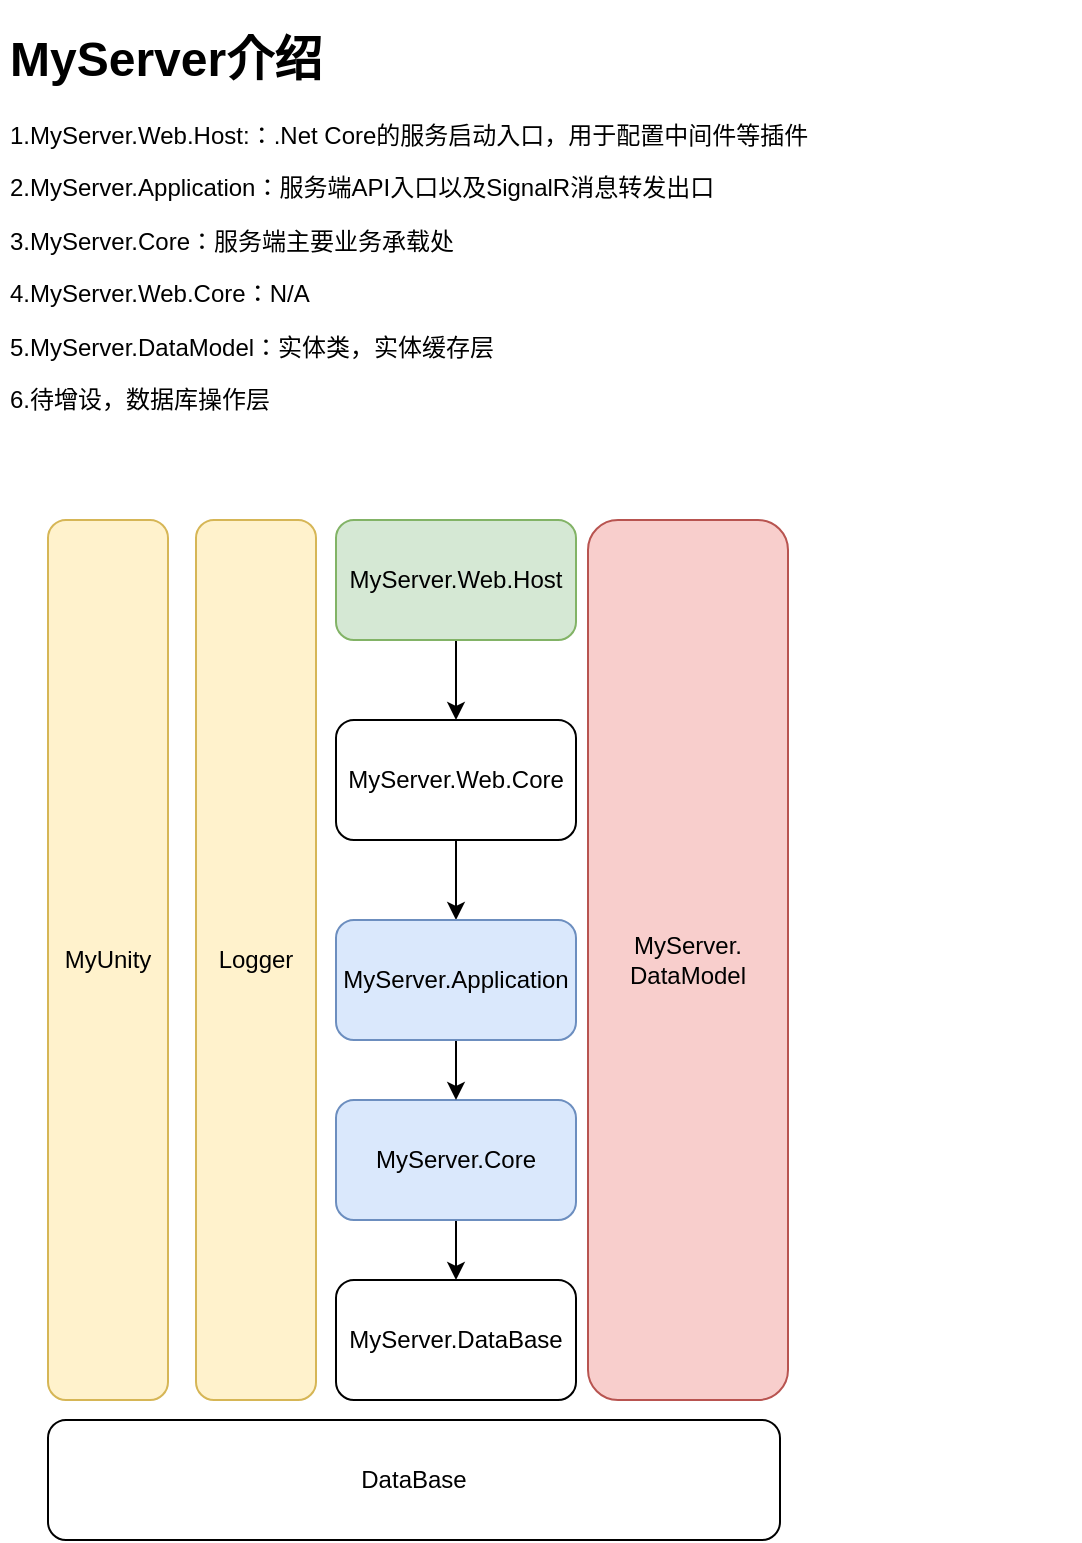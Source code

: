 <mxfile version="21.6.2" type="device">
  <diagram name="第 1 页" id="WHywGJLIP8ct8R0bjwMU">
    <mxGraphModel dx="1434" dy="764" grid="1" gridSize="10" guides="1" tooltips="1" connect="1" arrows="1" fold="1" page="1" pageScale="1" pageWidth="827" pageHeight="1169" math="0" shadow="0">
      <root>
        <mxCell id="0" />
        <mxCell id="1" parent="0" />
        <mxCell id="7_GKt7siSIdoluKyupy0-9" style="edgeStyle=orthogonalEdgeStyle;rounded=0;orthogonalLoop=1;jettySize=auto;html=1;entryX=0.5;entryY=0;entryDx=0;entryDy=0;" edge="1" parent="1" source="7_GKt7siSIdoluKyupy0-1" target="7_GKt7siSIdoluKyupy0-2">
          <mxGeometry relative="1" as="geometry" />
        </mxCell>
        <mxCell id="7_GKt7siSIdoluKyupy0-1" value="MyServer.Web.Host" style="rounded=1;whiteSpace=wrap;html=1;fillColor=#d5e8d4;strokeColor=#82b366;" vertex="1" parent="1">
          <mxGeometry x="188" y="260" width="120" height="60" as="geometry" />
        </mxCell>
        <mxCell id="7_GKt7siSIdoluKyupy0-10" style="edgeStyle=orthogonalEdgeStyle;rounded=0;orthogonalLoop=1;jettySize=auto;html=1;" edge="1" parent="1" source="7_GKt7siSIdoluKyupy0-2" target="7_GKt7siSIdoluKyupy0-4">
          <mxGeometry relative="1" as="geometry" />
        </mxCell>
        <mxCell id="7_GKt7siSIdoluKyupy0-2" value="MyServer.Web.Core" style="rounded=1;whiteSpace=wrap;html=1;" vertex="1" parent="1">
          <mxGeometry x="188" y="360" width="120" height="60" as="geometry" />
        </mxCell>
        <mxCell id="7_GKt7siSIdoluKyupy0-16" style="edgeStyle=orthogonalEdgeStyle;rounded=0;orthogonalLoop=1;jettySize=auto;html=1;" edge="1" parent="1" source="7_GKt7siSIdoluKyupy0-3" target="7_GKt7siSIdoluKyupy0-15">
          <mxGeometry relative="1" as="geometry" />
        </mxCell>
        <mxCell id="7_GKt7siSIdoluKyupy0-3" value="MyServer.Core" style="rounded=1;whiteSpace=wrap;html=1;fillColor=#dae8fc;strokeColor=#6c8ebf;" vertex="1" parent="1">
          <mxGeometry x="188" y="550" width="120" height="60" as="geometry" />
        </mxCell>
        <mxCell id="7_GKt7siSIdoluKyupy0-11" style="edgeStyle=orthogonalEdgeStyle;rounded=0;orthogonalLoop=1;jettySize=auto;html=1;entryX=0.5;entryY=0;entryDx=0;entryDy=0;" edge="1" parent="1" source="7_GKt7siSIdoluKyupy0-4" target="7_GKt7siSIdoluKyupy0-3">
          <mxGeometry relative="1" as="geometry" />
        </mxCell>
        <mxCell id="7_GKt7siSIdoluKyupy0-4" value="MyServer.Application" style="rounded=1;whiteSpace=wrap;html=1;fillColor=#dae8fc;strokeColor=#6c8ebf;" vertex="1" parent="1">
          <mxGeometry x="188" y="460" width="120" height="60" as="geometry" />
        </mxCell>
        <mxCell id="7_GKt7siSIdoluKyupy0-5" value="MyServer.&lt;br&gt;DataModel" style="rounded=1;whiteSpace=wrap;html=1;fillColor=#f8cecc;strokeColor=#b85450;" vertex="1" parent="1">
          <mxGeometry x="314" y="260" width="100" height="440" as="geometry" />
        </mxCell>
        <mxCell id="7_GKt7siSIdoluKyupy0-7" value="&lt;h1&gt;MyServer介绍&lt;/h1&gt;&lt;p&gt;1.MyServer.Web.Host:：.Net Core的服务启动入口，用于配置中间件等插件&lt;br&gt;&lt;/p&gt;&lt;p&gt;2.MyServer.Application：服务端API入口以及SignalR消息转发出口&lt;/p&gt;&lt;p&gt;3.MyServer.Core：服务端主要业务承载处&lt;/p&gt;&lt;p&gt;4.MyServer.Web.Core：N/A&lt;/p&gt;&lt;p&gt;5.MyServer.DataModel：实体类，实体缓存层&lt;/p&gt;&lt;p&gt;6.待增设，数据库操作层&lt;/p&gt;" style="text;html=1;strokeColor=none;fillColor=none;spacing=5;spacingTop=-20;whiteSpace=wrap;overflow=hidden;rounded=0;" vertex="1" parent="1">
          <mxGeometry x="20" y="10" width="540" height="270" as="geometry" />
        </mxCell>
        <mxCell id="7_GKt7siSIdoluKyupy0-12" value="Logger" style="rounded=1;whiteSpace=wrap;html=1;fillColor=#fff2cc;strokeColor=#d6b656;" vertex="1" parent="1">
          <mxGeometry x="118" y="260" width="60" height="440" as="geometry" />
        </mxCell>
        <mxCell id="7_GKt7siSIdoluKyupy0-13" value="MyUnity" style="rounded=1;whiteSpace=wrap;html=1;fillColor=#fff2cc;strokeColor=#d6b656;" vertex="1" parent="1">
          <mxGeometry x="44" y="260" width="60" height="440" as="geometry" />
        </mxCell>
        <mxCell id="7_GKt7siSIdoluKyupy0-15" value="MyServer.DataBase" style="rounded=1;whiteSpace=wrap;html=1;" vertex="1" parent="1">
          <mxGeometry x="188" y="640" width="120" height="60" as="geometry" />
        </mxCell>
        <mxCell id="7_GKt7siSIdoluKyupy0-17" value="DataBase" style="rounded=1;whiteSpace=wrap;html=1;" vertex="1" parent="1">
          <mxGeometry x="44" y="710" width="366" height="60" as="geometry" />
        </mxCell>
      </root>
    </mxGraphModel>
  </diagram>
</mxfile>
